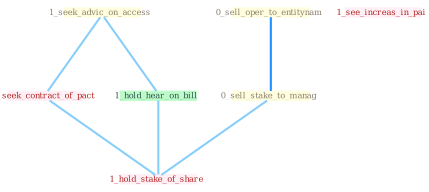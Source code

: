 Graph G{ 
    node
    [shape=polygon,style=filled,width=.5,height=.06,color="#BDFCC9",fixedsize=true,fontsize=4,
    fontcolor="#2f4f4f"];
    {node
    [color="#ffffe0", fontcolor="#8b7d6b"] "1_seek_advic_on_access " "0_sell_oper_to_entitynam " "0_sell_stake_to_manag "}
{node [color="#fff0f5", fontcolor="#b22222"] "0_seek_contract_of_pact " "1_see_increas_in_pai " "1_hold_stake_of_share "}
edge [color="#B0E2FF"];

	"1_seek_advic_on_access " -- "0_seek_contract_of_pact " [w="1", color="#87cefa" ];
	"1_seek_advic_on_access " -- "1_hold_hear_on_bill " [w="1", color="#87cefa" ];
	"0_sell_oper_to_entitynam " -- "0_sell_stake_to_manag " [w="2", color="#1e90ff" , len=0.8];
	"0_sell_stake_to_manag " -- "1_hold_stake_of_share " [w="1", color="#87cefa" ];
	"0_seek_contract_of_pact " -- "1_hold_stake_of_share " [w="1", color="#87cefa" ];
	"1_hold_hear_on_bill " -- "1_hold_stake_of_share " [w="1", color="#87cefa" ];
}